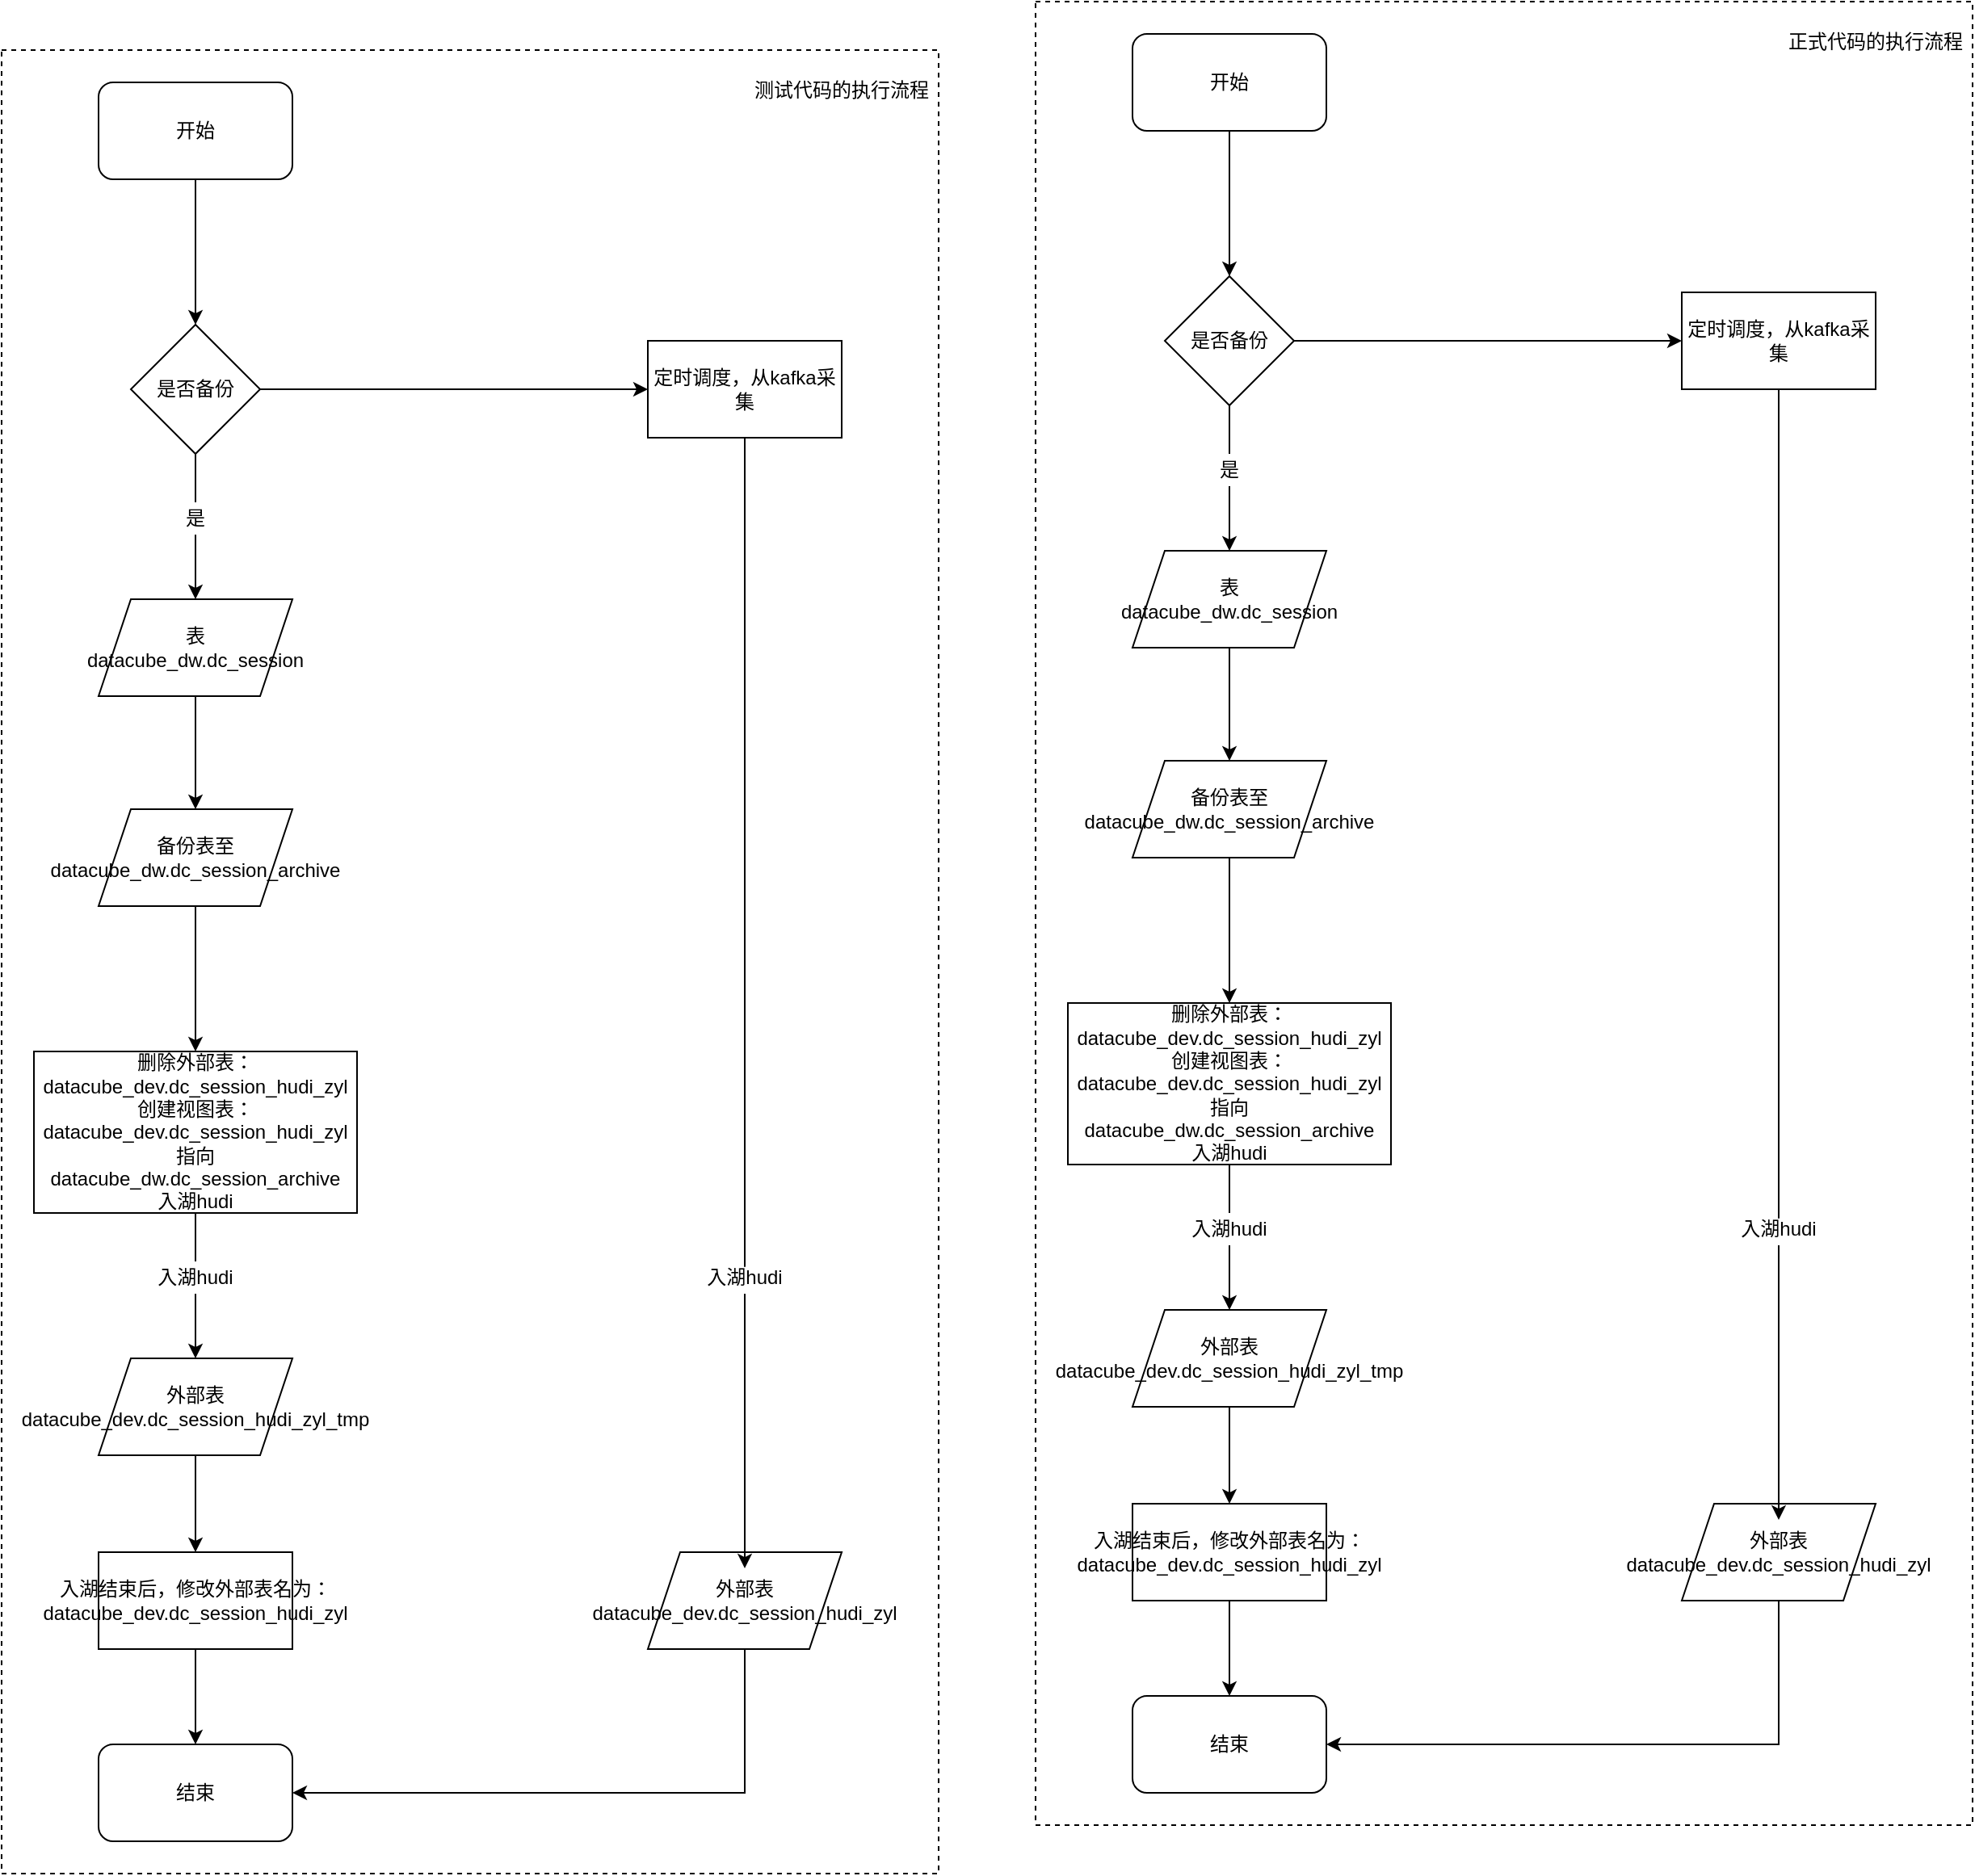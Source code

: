 <mxfile version="14.8.4" type="github">
  <diagram id="gjn2pnfLC-DdatZ9OVMk" name="Page-1">
    <mxGraphModel dx="1246" dy="706" grid="1" gridSize="10" guides="1" tooltips="1" connect="1" arrows="1" fold="1" page="1" pageScale="1" pageWidth="827" pageHeight="1169" math="0" shadow="0">
      <root>
        <mxCell id="0" />
        <mxCell id="1" parent="0" />
        <mxCell id="a-OUekfILg_V3n5y1KkX-31" value="" style="group;strokeColor=#000000;dashed=1;rounded=0;shadow=0;sketch=0;glass=0;" vertex="1" connectable="0" parent="1">
          <mxGeometry x="80" y="40" width="580" height="1129" as="geometry" />
        </mxCell>
        <mxCell id="a-OUekfILg_V3n5y1KkX-1" value="开始" style="rounded=1;whiteSpace=wrap;html=1;" vertex="1" parent="a-OUekfILg_V3n5y1KkX-31">
          <mxGeometry x="60" y="20" width="120" height="60" as="geometry" />
        </mxCell>
        <mxCell id="a-OUekfILg_V3n5y1KkX-2" value="是否备份" style="rhombus;whiteSpace=wrap;html=1;" vertex="1" parent="a-OUekfILg_V3n5y1KkX-31">
          <mxGeometry x="80" y="170" width="80" height="80" as="geometry" />
        </mxCell>
        <mxCell id="a-OUekfILg_V3n5y1KkX-3" style="edgeStyle=orthogonalEdgeStyle;rounded=0;orthogonalLoop=1;jettySize=auto;html=1;exitX=0.5;exitY=1;exitDx=0;exitDy=0;" edge="1" parent="a-OUekfILg_V3n5y1KkX-31" source="a-OUekfILg_V3n5y1KkX-1" target="a-OUekfILg_V3n5y1KkX-2">
          <mxGeometry relative="1" as="geometry" />
        </mxCell>
        <mxCell id="a-OUekfILg_V3n5y1KkX-6" value="&lt;span&gt;表datacube_dw.dc_session&lt;/span&gt;" style="shape=parallelogram;perimeter=parallelogramPerimeter;whiteSpace=wrap;html=1;fixedSize=1;" vertex="1" parent="a-OUekfILg_V3n5y1KkX-31">
          <mxGeometry x="60" y="340" width="120" height="60" as="geometry" />
        </mxCell>
        <mxCell id="a-OUekfILg_V3n5y1KkX-8" value="&lt;span&gt;备份表至datacube_dw.dc_session_archive&lt;/span&gt;" style="shape=parallelogram;perimeter=parallelogramPerimeter;whiteSpace=wrap;html=1;fixedSize=1;" vertex="1" parent="a-OUekfILg_V3n5y1KkX-31">
          <mxGeometry x="60" y="470" width="120" height="60" as="geometry" />
        </mxCell>
        <mxCell id="a-OUekfILg_V3n5y1KkX-9" style="edgeStyle=orthogonalEdgeStyle;rounded=0;orthogonalLoop=1;jettySize=auto;html=1;exitX=0.5;exitY=1;exitDx=0;exitDy=0;entryX=0.5;entryY=0;entryDx=0;entryDy=0;" edge="1" parent="a-OUekfILg_V3n5y1KkX-31" source="a-OUekfILg_V3n5y1KkX-6" target="a-OUekfILg_V3n5y1KkX-8">
          <mxGeometry relative="1" as="geometry" />
        </mxCell>
        <mxCell id="a-OUekfILg_V3n5y1KkX-10" value="删除外部表：&lt;br&gt;datacube_dev.dc_session_hudi_zyl&lt;br&gt;创建视图表：&lt;br&gt;datacube_dev.dc_session_hudi_zyl&lt;br&gt;指向&lt;br&gt;datacube_dw.dc_session_archive&lt;br&gt;入湖hudi" style="rounded=0;whiteSpace=wrap;html=1;" vertex="1" parent="a-OUekfILg_V3n5y1KkX-31">
          <mxGeometry x="20" y="620" width="200" height="100" as="geometry" />
        </mxCell>
        <mxCell id="a-OUekfILg_V3n5y1KkX-12" style="edgeStyle=orthogonalEdgeStyle;rounded=0;orthogonalLoop=1;jettySize=auto;html=1;exitX=0.5;exitY=1;exitDx=0;exitDy=0;entryX=0.5;entryY=0;entryDx=0;entryDy=0;" edge="1" parent="a-OUekfILg_V3n5y1KkX-31" source="a-OUekfILg_V3n5y1KkX-8" target="a-OUekfILg_V3n5y1KkX-10">
          <mxGeometry relative="1" as="geometry" />
        </mxCell>
        <mxCell id="a-OUekfILg_V3n5y1KkX-13" value="外部表&lt;br&gt;datacube_dev.dc_session_hudi_zyl_tmp" style="shape=parallelogram;perimeter=parallelogramPerimeter;whiteSpace=wrap;html=1;fixedSize=1;" vertex="1" parent="a-OUekfILg_V3n5y1KkX-31">
          <mxGeometry x="60" y="810" width="120" height="60" as="geometry" />
        </mxCell>
        <mxCell id="a-OUekfILg_V3n5y1KkX-15" value="入湖结束后，修改外部表名为：&lt;br&gt;datacube_dev.dc_session_hudi_zyl" style="rounded=0;whiteSpace=wrap;html=1;" vertex="1" parent="a-OUekfILg_V3n5y1KkX-31">
          <mxGeometry x="60" y="930" width="120" height="60" as="geometry" />
        </mxCell>
        <mxCell id="a-OUekfILg_V3n5y1KkX-16" style="edgeStyle=orthogonalEdgeStyle;rounded=0;orthogonalLoop=1;jettySize=auto;html=1;exitX=0.5;exitY=1;exitDx=0;exitDy=0;" edge="1" parent="a-OUekfILg_V3n5y1KkX-31" source="a-OUekfILg_V3n5y1KkX-13" target="a-OUekfILg_V3n5y1KkX-15">
          <mxGeometry relative="1" as="geometry" />
        </mxCell>
        <mxCell id="a-OUekfILg_V3n5y1KkX-17" value="入湖hudi" style="text;html=1;strokeColor=none;fillColor=none;align=center;verticalAlign=middle;whiteSpace=wrap;rounded=0;" vertex="1" parent="a-OUekfILg_V3n5y1KkX-31">
          <mxGeometry x="85" y="750" width="70" height="20" as="geometry" />
        </mxCell>
        <mxCell id="a-OUekfILg_V3n5y1KkX-14" style="edgeStyle=orthogonalEdgeStyle;rounded=0;orthogonalLoop=1;jettySize=auto;html=1;exitX=0.5;exitY=1;exitDx=0;exitDy=0;entryX=0.5;entryY=0;entryDx=0;entryDy=0;startArrow=none;" edge="1" parent="a-OUekfILg_V3n5y1KkX-31" source="a-OUekfILg_V3n5y1KkX-17" target="a-OUekfILg_V3n5y1KkX-13">
          <mxGeometry relative="1" as="geometry" />
        </mxCell>
        <mxCell id="a-OUekfILg_V3n5y1KkX-18" value="" style="edgeStyle=orthogonalEdgeStyle;rounded=0;orthogonalLoop=1;jettySize=auto;html=1;exitX=0.5;exitY=1;exitDx=0;exitDy=0;entryX=0.5;entryY=0;entryDx=0;entryDy=0;endArrow=none;" edge="1" parent="a-OUekfILg_V3n5y1KkX-31" source="a-OUekfILg_V3n5y1KkX-10" target="a-OUekfILg_V3n5y1KkX-17">
          <mxGeometry relative="1" as="geometry">
            <mxPoint x="120" y="720" as="sourcePoint" />
            <mxPoint x="120" y="810" as="targetPoint" />
          </mxGeometry>
        </mxCell>
        <mxCell id="a-OUekfILg_V3n5y1KkX-19" value="结束" style="rounded=1;whiteSpace=wrap;html=1;" vertex="1" parent="a-OUekfILg_V3n5y1KkX-31">
          <mxGeometry x="60" y="1049" width="120" height="60" as="geometry" />
        </mxCell>
        <mxCell id="a-OUekfILg_V3n5y1KkX-20" style="edgeStyle=orthogonalEdgeStyle;rounded=0;orthogonalLoop=1;jettySize=auto;html=1;exitX=0.5;exitY=1;exitDx=0;exitDy=0;entryX=0.5;entryY=0;entryDx=0;entryDy=0;" edge="1" parent="a-OUekfILg_V3n5y1KkX-31" source="a-OUekfILg_V3n5y1KkX-15" target="a-OUekfILg_V3n5y1KkX-19">
          <mxGeometry relative="1" as="geometry" />
        </mxCell>
        <mxCell id="a-OUekfILg_V3n5y1KkX-21" value="是" style="text;html=1;strokeColor=none;fillColor=none;align=center;verticalAlign=middle;whiteSpace=wrap;rounded=0;" vertex="1" parent="a-OUekfILg_V3n5y1KkX-31">
          <mxGeometry x="100" y="280" width="40" height="20" as="geometry" />
        </mxCell>
        <mxCell id="a-OUekfILg_V3n5y1KkX-7" style="edgeStyle=orthogonalEdgeStyle;rounded=0;orthogonalLoop=1;jettySize=auto;html=1;exitX=0.5;exitY=1;exitDx=0;exitDy=0;startArrow=none;" edge="1" parent="a-OUekfILg_V3n5y1KkX-31" source="a-OUekfILg_V3n5y1KkX-21" target="a-OUekfILg_V3n5y1KkX-6">
          <mxGeometry relative="1" as="geometry" />
        </mxCell>
        <mxCell id="a-OUekfILg_V3n5y1KkX-22" value="" style="edgeStyle=orthogonalEdgeStyle;rounded=0;orthogonalLoop=1;jettySize=auto;html=1;exitX=0.5;exitY=1;exitDx=0;exitDy=0;endArrow=none;" edge="1" parent="a-OUekfILg_V3n5y1KkX-31" source="a-OUekfILg_V3n5y1KkX-2" target="a-OUekfILg_V3n5y1KkX-21">
          <mxGeometry relative="1" as="geometry">
            <mxPoint x="120" y="250" as="sourcePoint" />
            <mxPoint x="120" y="340" as="targetPoint" />
          </mxGeometry>
        </mxCell>
        <mxCell id="a-OUekfILg_V3n5y1KkX-23" value="定时调度，从kafka采集" style="rounded=0;whiteSpace=wrap;html=1;" vertex="1" parent="a-OUekfILg_V3n5y1KkX-31">
          <mxGeometry x="400" y="180" width="120" height="60" as="geometry" />
        </mxCell>
        <mxCell id="a-OUekfILg_V3n5y1KkX-27" style="edgeStyle=orthogonalEdgeStyle;rounded=0;orthogonalLoop=1;jettySize=auto;html=1;exitX=0.5;exitY=1;exitDx=0;exitDy=0;entryX=1;entryY=0.5;entryDx=0;entryDy=0;" edge="1" parent="a-OUekfILg_V3n5y1KkX-31" source="a-OUekfILg_V3n5y1KkX-25" target="a-OUekfILg_V3n5y1KkX-19">
          <mxGeometry relative="1" as="geometry" />
        </mxCell>
        <mxCell id="a-OUekfILg_V3n5y1KkX-25" value="外部表&lt;br&gt;datacube_dev.dc_session_hudi_zyl" style="shape=parallelogram;perimeter=parallelogramPerimeter;whiteSpace=wrap;html=1;fixedSize=1;" vertex="1" parent="a-OUekfILg_V3n5y1KkX-31">
          <mxGeometry x="400" y="930" width="120" height="60" as="geometry" />
        </mxCell>
        <mxCell id="a-OUekfILg_V3n5y1KkX-24" style="edgeStyle=orthogonalEdgeStyle;rounded=0;orthogonalLoop=1;jettySize=auto;html=1;exitX=1;exitY=0.5;exitDx=0;exitDy=0;" edge="1" parent="a-OUekfILg_V3n5y1KkX-31" source="a-OUekfILg_V3n5y1KkX-2" target="a-OUekfILg_V3n5y1KkX-23">
          <mxGeometry relative="1" as="geometry" />
        </mxCell>
        <mxCell id="a-OUekfILg_V3n5y1KkX-28" value="入湖hudi" style="text;html=1;strokeColor=none;fillColor=none;align=center;verticalAlign=middle;whiteSpace=wrap;rounded=0;" vertex="1" parent="a-OUekfILg_V3n5y1KkX-31">
          <mxGeometry x="430" y="750" width="60" height="20" as="geometry" />
        </mxCell>
        <mxCell id="a-OUekfILg_V3n5y1KkX-29" value="" style="edgeStyle=orthogonalEdgeStyle;rounded=0;orthogonalLoop=1;jettySize=auto;html=1;exitX=0.5;exitY=1;exitDx=0;exitDy=0;entryX=0.5;entryY=0.167;entryDx=0;entryDy=0;entryPerimeter=0;endArrow=none;" edge="1" parent="a-OUekfILg_V3n5y1KkX-31" source="a-OUekfILg_V3n5y1KkX-23" target="a-OUekfILg_V3n5y1KkX-28">
          <mxGeometry relative="1" as="geometry">
            <mxPoint x="460" y="240" as="sourcePoint" />
            <mxPoint x="460" y="940.02" as="targetPoint" />
          </mxGeometry>
        </mxCell>
        <mxCell id="a-OUekfILg_V3n5y1KkX-26" style="edgeStyle=orthogonalEdgeStyle;rounded=0;orthogonalLoop=1;jettySize=auto;html=1;exitX=0.5;exitY=1;exitDx=0;exitDy=0;entryX=0.5;entryY=0.167;entryDx=0;entryDy=0;entryPerimeter=0;startArrow=none;" edge="1" parent="a-OUekfILg_V3n5y1KkX-31" source="a-OUekfILg_V3n5y1KkX-28" target="a-OUekfILg_V3n5y1KkX-25">
          <mxGeometry relative="1" as="geometry" />
        </mxCell>
        <mxCell id="a-OUekfILg_V3n5y1KkX-32" value="测试代码的执行流程" style="text;html=1;strokeColor=none;fillColor=none;align=center;verticalAlign=middle;whiteSpace=wrap;rounded=0;shadow=0;glass=0;dashed=1;sketch=0;" vertex="1" parent="a-OUekfILg_V3n5y1KkX-31">
          <mxGeometry x="460" width="120" height="50" as="geometry" />
        </mxCell>
        <mxCell id="a-OUekfILg_V3n5y1KkX-34" value="" style="group;strokeColor=#000000;dashed=1;rounded=0;shadow=0;sketch=0;glass=0;" vertex="1" connectable="0" parent="1">
          <mxGeometry x="720" y="10" width="580" height="1129" as="geometry" />
        </mxCell>
        <mxCell id="a-OUekfILg_V3n5y1KkX-35" value="开始" style="rounded=1;whiteSpace=wrap;html=1;" vertex="1" parent="a-OUekfILg_V3n5y1KkX-34">
          <mxGeometry x="60" y="20" width="120" height="60" as="geometry" />
        </mxCell>
        <mxCell id="a-OUekfILg_V3n5y1KkX-36" value="是否备份" style="rhombus;whiteSpace=wrap;html=1;" vertex="1" parent="a-OUekfILg_V3n5y1KkX-34">
          <mxGeometry x="80" y="170" width="80" height="80" as="geometry" />
        </mxCell>
        <mxCell id="a-OUekfILg_V3n5y1KkX-37" style="edgeStyle=orthogonalEdgeStyle;rounded=0;orthogonalLoop=1;jettySize=auto;html=1;exitX=0.5;exitY=1;exitDx=0;exitDy=0;" edge="1" parent="a-OUekfILg_V3n5y1KkX-34" source="a-OUekfILg_V3n5y1KkX-35" target="a-OUekfILg_V3n5y1KkX-36">
          <mxGeometry relative="1" as="geometry" />
        </mxCell>
        <mxCell id="a-OUekfILg_V3n5y1KkX-38" value="&lt;span&gt;表datacube_dw.dc_session&lt;/span&gt;" style="shape=parallelogram;perimeter=parallelogramPerimeter;whiteSpace=wrap;html=1;fixedSize=1;" vertex="1" parent="a-OUekfILg_V3n5y1KkX-34">
          <mxGeometry x="60" y="340" width="120" height="60" as="geometry" />
        </mxCell>
        <mxCell id="a-OUekfILg_V3n5y1KkX-39" value="&lt;span&gt;备份表至datacube_dw.dc_session_archive&lt;/span&gt;" style="shape=parallelogram;perimeter=parallelogramPerimeter;whiteSpace=wrap;html=1;fixedSize=1;" vertex="1" parent="a-OUekfILg_V3n5y1KkX-34">
          <mxGeometry x="60" y="470" width="120" height="60" as="geometry" />
        </mxCell>
        <mxCell id="a-OUekfILg_V3n5y1KkX-40" style="edgeStyle=orthogonalEdgeStyle;rounded=0;orthogonalLoop=1;jettySize=auto;html=1;exitX=0.5;exitY=1;exitDx=0;exitDy=0;entryX=0.5;entryY=0;entryDx=0;entryDy=0;" edge="1" parent="a-OUekfILg_V3n5y1KkX-34" source="a-OUekfILg_V3n5y1KkX-38" target="a-OUekfILg_V3n5y1KkX-39">
          <mxGeometry relative="1" as="geometry" />
        </mxCell>
        <mxCell id="a-OUekfILg_V3n5y1KkX-41" value="删除外部表：&lt;br&gt;datacube_dev.dc_session_hudi_zyl&lt;br&gt;创建视图表：&lt;br&gt;datacube_dev.dc_session_hudi_zyl&lt;br&gt;指向&lt;br&gt;datacube_dw.dc_session_archive&lt;br&gt;入湖hudi" style="rounded=0;whiteSpace=wrap;html=1;" vertex="1" parent="a-OUekfILg_V3n5y1KkX-34">
          <mxGeometry x="20" y="620" width="200" height="100" as="geometry" />
        </mxCell>
        <mxCell id="a-OUekfILg_V3n5y1KkX-42" style="edgeStyle=orthogonalEdgeStyle;rounded=0;orthogonalLoop=1;jettySize=auto;html=1;exitX=0.5;exitY=1;exitDx=0;exitDy=0;entryX=0.5;entryY=0;entryDx=0;entryDy=0;" edge="1" parent="a-OUekfILg_V3n5y1KkX-34" source="a-OUekfILg_V3n5y1KkX-39" target="a-OUekfILg_V3n5y1KkX-41">
          <mxGeometry relative="1" as="geometry" />
        </mxCell>
        <mxCell id="a-OUekfILg_V3n5y1KkX-43" value="外部表&lt;br&gt;datacube_dev.dc_session_hudi_zyl_tmp" style="shape=parallelogram;perimeter=parallelogramPerimeter;whiteSpace=wrap;html=1;fixedSize=1;" vertex="1" parent="a-OUekfILg_V3n5y1KkX-34">
          <mxGeometry x="60" y="810" width="120" height="60" as="geometry" />
        </mxCell>
        <mxCell id="a-OUekfILg_V3n5y1KkX-44" value="入湖结束后，修改外部表名为：&lt;br&gt;datacube_dev.dc_session_hudi_zyl" style="rounded=0;whiteSpace=wrap;html=1;" vertex="1" parent="a-OUekfILg_V3n5y1KkX-34">
          <mxGeometry x="60" y="930" width="120" height="60" as="geometry" />
        </mxCell>
        <mxCell id="a-OUekfILg_V3n5y1KkX-45" style="edgeStyle=orthogonalEdgeStyle;rounded=0;orthogonalLoop=1;jettySize=auto;html=1;exitX=0.5;exitY=1;exitDx=0;exitDy=0;" edge="1" parent="a-OUekfILg_V3n5y1KkX-34" source="a-OUekfILg_V3n5y1KkX-43" target="a-OUekfILg_V3n5y1KkX-44">
          <mxGeometry relative="1" as="geometry" />
        </mxCell>
        <mxCell id="a-OUekfILg_V3n5y1KkX-46" value="入湖hudi" style="text;html=1;strokeColor=none;fillColor=none;align=center;verticalAlign=middle;whiteSpace=wrap;rounded=0;" vertex="1" parent="a-OUekfILg_V3n5y1KkX-34">
          <mxGeometry x="85" y="750" width="70" height="20" as="geometry" />
        </mxCell>
        <mxCell id="a-OUekfILg_V3n5y1KkX-47" style="edgeStyle=orthogonalEdgeStyle;rounded=0;orthogonalLoop=1;jettySize=auto;html=1;exitX=0.5;exitY=1;exitDx=0;exitDy=0;entryX=0.5;entryY=0;entryDx=0;entryDy=0;startArrow=none;" edge="1" parent="a-OUekfILg_V3n5y1KkX-34" source="a-OUekfILg_V3n5y1KkX-46" target="a-OUekfILg_V3n5y1KkX-43">
          <mxGeometry relative="1" as="geometry" />
        </mxCell>
        <mxCell id="a-OUekfILg_V3n5y1KkX-48" value="" style="edgeStyle=orthogonalEdgeStyle;rounded=0;orthogonalLoop=1;jettySize=auto;html=1;exitX=0.5;exitY=1;exitDx=0;exitDy=0;entryX=0.5;entryY=0;entryDx=0;entryDy=0;endArrow=none;" edge="1" parent="a-OUekfILg_V3n5y1KkX-34" source="a-OUekfILg_V3n5y1KkX-41" target="a-OUekfILg_V3n5y1KkX-46">
          <mxGeometry relative="1" as="geometry">
            <mxPoint x="120" y="720" as="sourcePoint" />
            <mxPoint x="120" y="810" as="targetPoint" />
          </mxGeometry>
        </mxCell>
        <mxCell id="a-OUekfILg_V3n5y1KkX-49" value="结束" style="rounded=1;whiteSpace=wrap;html=1;" vertex="1" parent="a-OUekfILg_V3n5y1KkX-34">
          <mxGeometry x="60" y="1049" width="120" height="60" as="geometry" />
        </mxCell>
        <mxCell id="a-OUekfILg_V3n5y1KkX-50" style="edgeStyle=orthogonalEdgeStyle;rounded=0;orthogonalLoop=1;jettySize=auto;html=1;exitX=0.5;exitY=1;exitDx=0;exitDy=0;entryX=0.5;entryY=0;entryDx=0;entryDy=0;" edge="1" parent="a-OUekfILg_V3n5y1KkX-34" source="a-OUekfILg_V3n5y1KkX-44" target="a-OUekfILg_V3n5y1KkX-49">
          <mxGeometry relative="1" as="geometry" />
        </mxCell>
        <mxCell id="a-OUekfILg_V3n5y1KkX-51" value="是" style="text;html=1;strokeColor=none;fillColor=none;align=center;verticalAlign=middle;whiteSpace=wrap;rounded=0;" vertex="1" parent="a-OUekfILg_V3n5y1KkX-34">
          <mxGeometry x="100" y="280" width="40" height="20" as="geometry" />
        </mxCell>
        <mxCell id="a-OUekfILg_V3n5y1KkX-52" style="edgeStyle=orthogonalEdgeStyle;rounded=0;orthogonalLoop=1;jettySize=auto;html=1;exitX=0.5;exitY=1;exitDx=0;exitDy=0;startArrow=none;" edge="1" parent="a-OUekfILg_V3n5y1KkX-34" source="a-OUekfILg_V3n5y1KkX-51" target="a-OUekfILg_V3n5y1KkX-38">
          <mxGeometry relative="1" as="geometry" />
        </mxCell>
        <mxCell id="a-OUekfILg_V3n5y1KkX-53" value="" style="edgeStyle=orthogonalEdgeStyle;rounded=0;orthogonalLoop=1;jettySize=auto;html=1;exitX=0.5;exitY=1;exitDx=0;exitDy=0;endArrow=none;" edge="1" parent="a-OUekfILg_V3n5y1KkX-34" source="a-OUekfILg_V3n5y1KkX-36" target="a-OUekfILg_V3n5y1KkX-51">
          <mxGeometry relative="1" as="geometry">
            <mxPoint x="120" y="250" as="sourcePoint" />
            <mxPoint x="120" y="340" as="targetPoint" />
          </mxGeometry>
        </mxCell>
        <mxCell id="a-OUekfILg_V3n5y1KkX-54" value="定时调度，从kafka采集" style="rounded=0;whiteSpace=wrap;html=1;" vertex="1" parent="a-OUekfILg_V3n5y1KkX-34">
          <mxGeometry x="400" y="180" width="120" height="60" as="geometry" />
        </mxCell>
        <mxCell id="a-OUekfILg_V3n5y1KkX-55" style="edgeStyle=orthogonalEdgeStyle;rounded=0;orthogonalLoop=1;jettySize=auto;html=1;exitX=0.5;exitY=1;exitDx=0;exitDy=0;entryX=1;entryY=0.5;entryDx=0;entryDy=0;" edge="1" parent="a-OUekfILg_V3n5y1KkX-34" source="a-OUekfILg_V3n5y1KkX-56" target="a-OUekfILg_V3n5y1KkX-49">
          <mxGeometry relative="1" as="geometry" />
        </mxCell>
        <mxCell id="a-OUekfILg_V3n5y1KkX-56" value="外部表&lt;br&gt;datacube_dev.dc_session_hudi_zyl" style="shape=parallelogram;perimeter=parallelogramPerimeter;whiteSpace=wrap;html=1;fixedSize=1;" vertex="1" parent="a-OUekfILg_V3n5y1KkX-34">
          <mxGeometry x="400" y="930" width="120" height="60" as="geometry" />
        </mxCell>
        <mxCell id="a-OUekfILg_V3n5y1KkX-57" style="edgeStyle=orthogonalEdgeStyle;rounded=0;orthogonalLoop=1;jettySize=auto;html=1;exitX=1;exitY=0.5;exitDx=0;exitDy=0;" edge="1" parent="a-OUekfILg_V3n5y1KkX-34" source="a-OUekfILg_V3n5y1KkX-36" target="a-OUekfILg_V3n5y1KkX-54">
          <mxGeometry relative="1" as="geometry" />
        </mxCell>
        <mxCell id="a-OUekfILg_V3n5y1KkX-58" value="入湖hudi" style="text;html=1;strokeColor=none;fillColor=none;align=center;verticalAlign=middle;whiteSpace=wrap;rounded=0;" vertex="1" parent="a-OUekfILg_V3n5y1KkX-34">
          <mxGeometry x="430" y="750" width="60" height="20" as="geometry" />
        </mxCell>
        <mxCell id="a-OUekfILg_V3n5y1KkX-59" value="" style="edgeStyle=orthogonalEdgeStyle;rounded=0;orthogonalLoop=1;jettySize=auto;html=1;exitX=0.5;exitY=1;exitDx=0;exitDy=0;entryX=0.5;entryY=0.167;entryDx=0;entryDy=0;entryPerimeter=0;endArrow=none;" edge="1" parent="a-OUekfILg_V3n5y1KkX-34" source="a-OUekfILg_V3n5y1KkX-54" target="a-OUekfILg_V3n5y1KkX-58">
          <mxGeometry relative="1" as="geometry">
            <mxPoint x="460" y="240" as="sourcePoint" />
            <mxPoint x="460" y="940.02" as="targetPoint" />
          </mxGeometry>
        </mxCell>
        <mxCell id="a-OUekfILg_V3n5y1KkX-60" style="edgeStyle=orthogonalEdgeStyle;rounded=0;orthogonalLoop=1;jettySize=auto;html=1;exitX=0.5;exitY=1;exitDx=0;exitDy=0;entryX=0.5;entryY=0.167;entryDx=0;entryDy=0;entryPerimeter=0;startArrow=none;" edge="1" parent="a-OUekfILg_V3n5y1KkX-34" source="a-OUekfILg_V3n5y1KkX-58" target="a-OUekfILg_V3n5y1KkX-56">
          <mxGeometry relative="1" as="geometry" />
        </mxCell>
        <mxCell id="a-OUekfILg_V3n5y1KkX-61" value="正式代码的执行流程" style="text;html=1;strokeColor=none;fillColor=none;align=center;verticalAlign=middle;whiteSpace=wrap;rounded=0;shadow=0;glass=0;dashed=1;sketch=0;" vertex="1" parent="a-OUekfILg_V3n5y1KkX-34">
          <mxGeometry x="460" width="120" height="50" as="geometry" />
        </mxCell>
      </root>
    </mxGraphModel>
  </diagram>
</mxfile>
